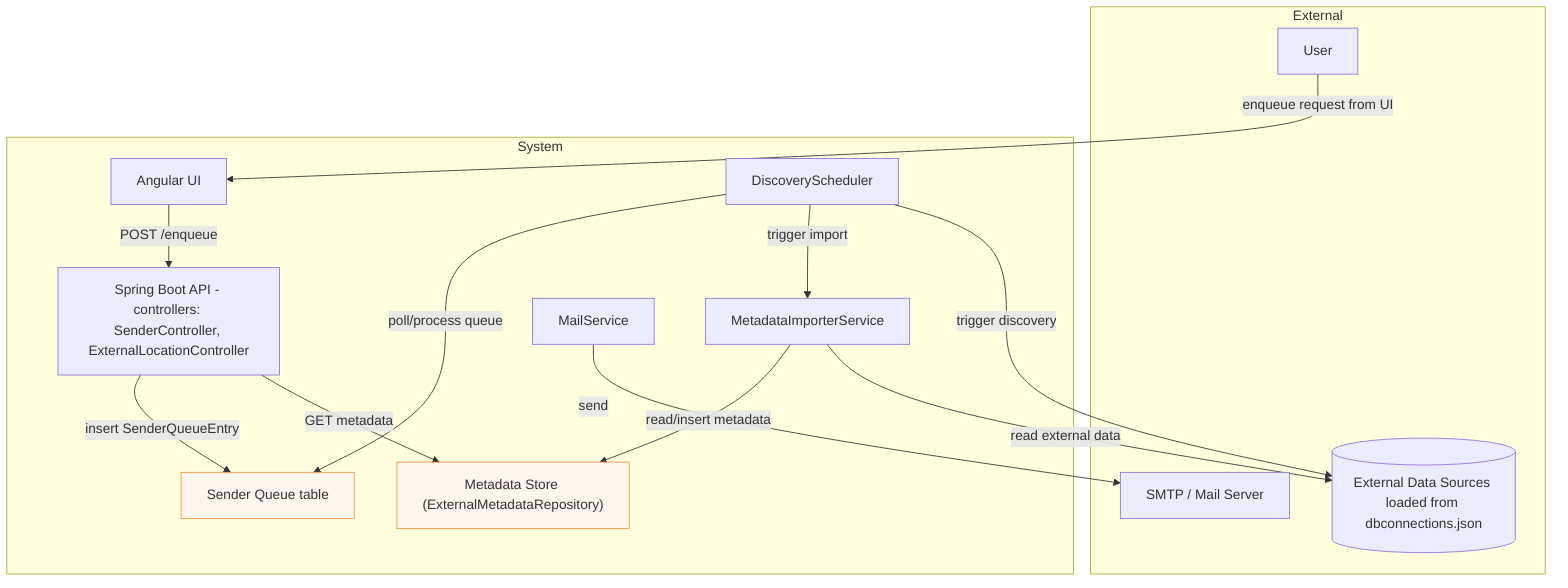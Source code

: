 graph TD
  subgraph External
    User["User"]
    ExternalDBs[("External Data Sources loaded from dbconnections.json")]
    SMTP["SMTP / Mail Server"]
  end

  subgraph System
    UI["Angular UI"]
    API["Spring Boot API - controllers: SenderController, ExternalLocationController"]
    Queue["Sender Queue table"]
    Metadata["Metadata Store (ExternalMetadataRepository)"]
    Scheduler["DiscoveryScheduler"]
    Importer["MetadataImporterService"]
    Mail["MailService"]
  end

  User -->|"enqueue request from UI"| UI
  UI -->|"POST /enqueue"| API
  API -->|"insert SenderQueueEntry"| Queue
  Scheduler -->|"poll/process queue"| Queue
  Scheduler -->|"trigger import"| Importer
  Importer -->|"read/insert metadata"| Metadata
  Importer -->|"read external data"| ExternalDBs
  Scheduler -->|"trigger discovery"| ExternalDBs
  Mail -->|"send"| SMTP
  API -->|"GET metadata"| Metadata

  classDef data fill:#fff7ed,stroke:#fb923c
  class Queue,Metadata data